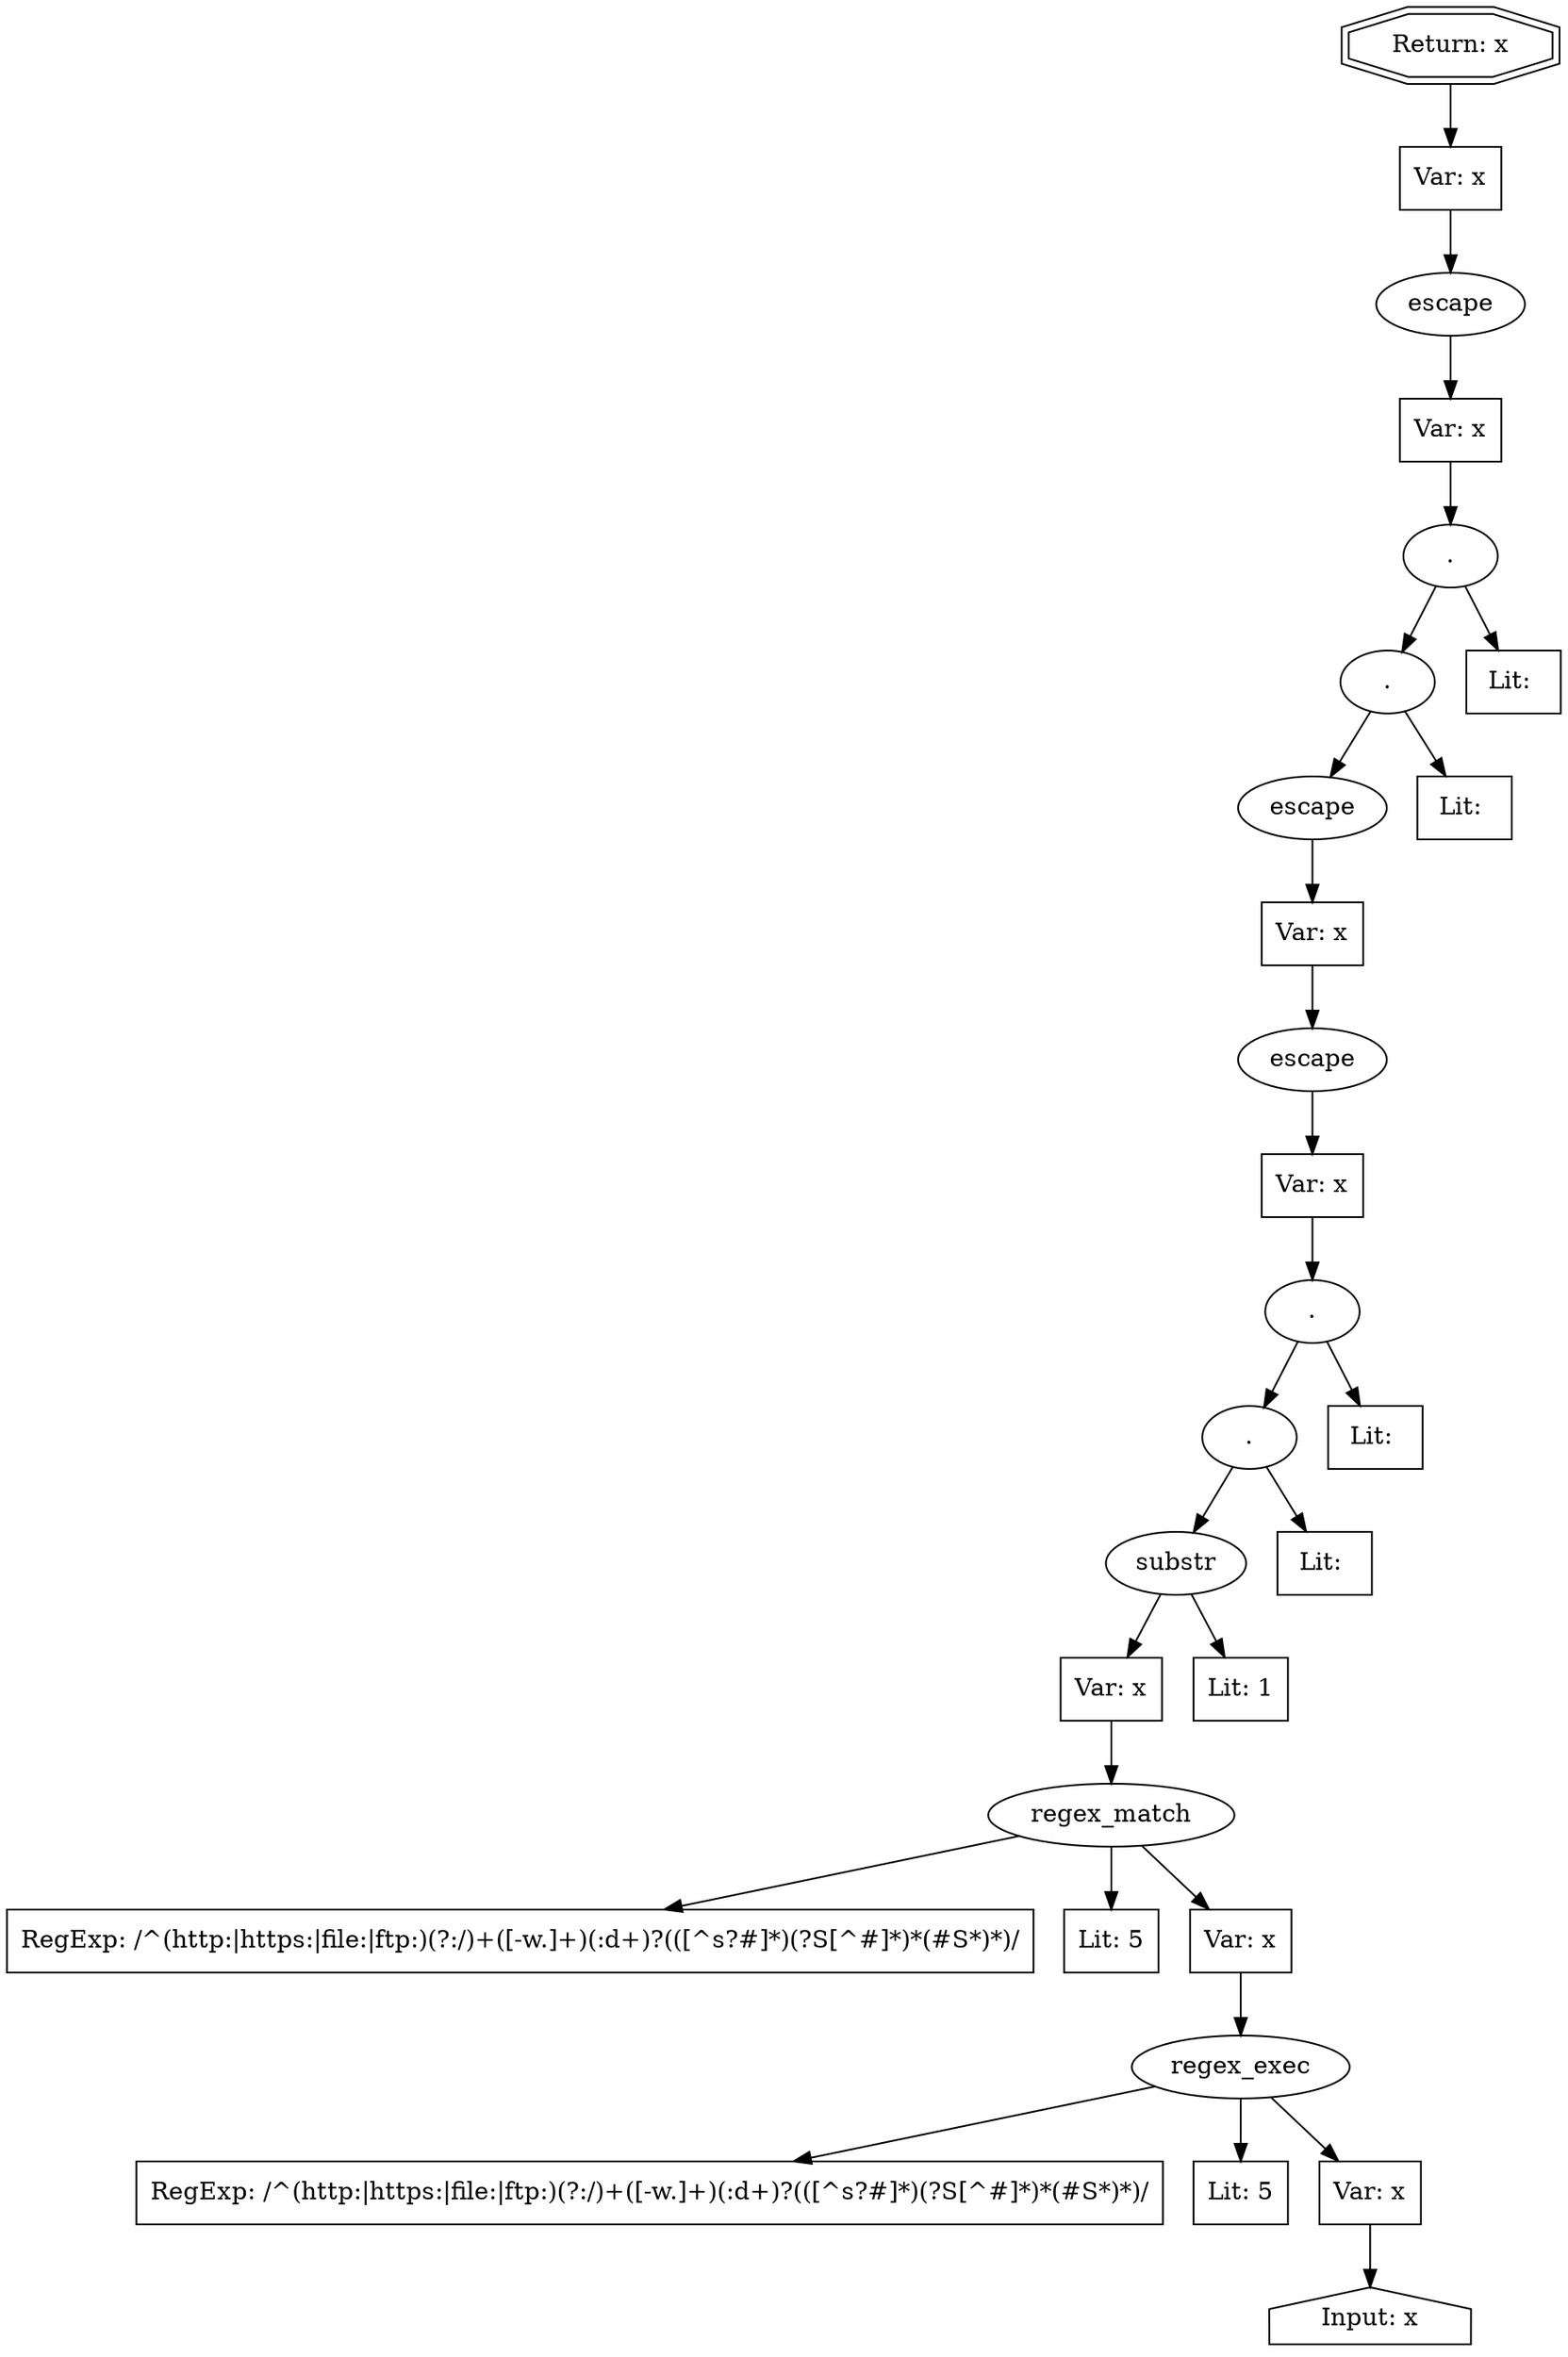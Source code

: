 // Finding: 083e0d26-b4a5-41e2-a473-3a1bfc9aa37c
// Finding.url: https://finance.example118.com/quote/CSCO##"></iframe></style></script></object></embed></textarea><img src=x onerror=taintfoxLog('882ae74118024de091b8b9ae31efc285')><!--/*
// Finding.parentloc: https://finance.example118.com/quote/CSCO##"></iframe></style></script></object></embed></textarea><img src=x onerror=taintfoxLog('882ae74118024de091b8b9ae31efc285')><!--/*
// Finding.domain: finance.example118.com
// Finding.base_domain: example118.com
// Finding.source: location.href
// Finding.sink: innerHTML
// Sanitizer.score: 9
// Sanitizer.name: _
// Sanitizer.location: https://s.example119.com/rq/darla/4-8-0/js/g-r-min.js - _:1:3616
// Finding.begin: 353
// Finding.end: 363
// Finding.original_uuid: eff66041-9caa-4a0c-b7d1-157456211b3e
// Finding.TwentyFiveMillionFlowsId: -1692515072
// Finding.script: https://s.example119.com/rq/darla/4-8-0/js/g-r-min.js
// Finding.line: 1
// Exploit.uuid: 882ae741-1802-4de0-91b8-b9ae31efc285
// Exploit.success: false
// Exploit.status: validated
// Exploit.method: C
// Exploit.type: html
// Exploit.token: attribute
// Exploit.content: name
// Exploit.quote_type: "
// Exploit.tag: iframe
// Exploit.break_out: #"></iframe></style></script></object></embed></textarea><img src=x onerror=
// Exploit.break_in: ><!--/*
// Exploit.payload: #"></iframe></style></script></object></embed></textarea><img src=x onerror=taintfoxLog(1)><!--/*
// Exploit.begin_taint_url: 0
// Exploit.end_taint_url: 5
// Exploit.replace_begin_url: 36
// Exploit.replace_end_url: 36
// Exploit.replace_begin_param: 19506
// Exploit.replace_end_param: 19506
// Issues.LargestEncodeAttrStringChain: 0
// Issues.LargestTextFragmentEncodeChainLength: 0
// Issues.HasApproximation: false
// Issues.HasMissingImplementation: false
// Issues.HasInfiniteRegexWithFunctionReplacer: false
// Issues.MergedSplitAndJoins: false
// Issues.HasUrlInRhsOfReplace: false
// Issues.HasUrlInLhsOfReplace: false
// Issues.HasCookieValueInLhsOfreplace: false
// Issues.HasCookieValueInRhsOfreplace: false
// Issues.HasCookieValueInMatchPattern: false
// Issues.HasCookieValueInExecPattern: false
// Issues.RemovedLRConcats: true
// Issues.RemovedReplaceArtifacts: false
// Issues.HasUrlInMatchPattern: false
// Issues.HasUrlInExecPattern: false
// Issues.RemovedNOPreplaces: false
// Issues.Known_sanitizer: false
// DepGraph.hash: -180869481
// DepGraph.sanitizer_hash: 386717371
// Removed LR concats 
digraph cfg {
n0 [shape=house, label="Input: x"];
n1 [shape=ellipse, label="regex_exec"];
n2 [shape=box, label="RegExp: /^(http\:|https\:|file\:|ftp\:)(?:\/)+([-\w\.]+)(\:\d+)?(([^\s\?#]*)(\?\S[^#]*)*(#\S*)*)/"];
n3 [shape=box, label="Lit: 5"];
n4 [shape=box, label="Var: x"];
n5 [shape=ellipse, label="regex_match"];
n6 [shape=box, label="RegExp: /^(http\:|https\:|file\:|ftp\:)(?:\/)+([-\w\.]+)(\:\d+)?(([^\s\?#]*)(\?\S[^#]*)*(#\S*)*)/"];
n7 [shape=box, label="Lit: 5"];
n8 [shape=box, label="Var: x"];
n9 [shape=ellipse, label="substr"];
n10 [shape=box, label="Var: x"];
n11 [shape=box, label="Lit: 1"];
n12 [shape=ellipse, label="."];
n13 [shape=box, label="Lit: "];
n14 [shape=ellipse, label="."];
n15 [shape=box, label="Lit: "];
n16 [shape=ellipse, label="escape"];
n17 [shape=box, label="Var: x"];
n18 [shape=ellipse, label="escape"];
n19 [shape=box, label="Var: x"];
n20 [shape=ellipse, label="."];
n21 [shape=box, label="Lit: "];
n22 [shape=ellipse, label="."];
n23 [shape=box, label="Lit: "];
n24 [shape=ellipse, label="escape"];
n25 [shape=box, label="Var: x"];
n26 [shape=box, label="Var: x"];
n27 [shape=doubleoctagon, label="Return: x"];
n4 -> n0;
n1 -> n2;
n1 -> n3;
n1 -> n4;
n8 -> n1;
n5 -> n6;
n5 -> n7;
n5 -> n8;
n10 -> n5;
n9 -> n10;
n9 -> n11;
n12 -> n13;
n12 -> n9;
n14 -> n12;
n14 -> n15;
n17 -> n14;
n16 -> n17;
n19 -> n16;
n18 -> n19;
n20 -> n21;
n20 -> n18;
n22 -> n20;
n22 -> n23;
n25 -> n22;
n24 -> n25;
n26 -> n24;
n27 -> n26;
}